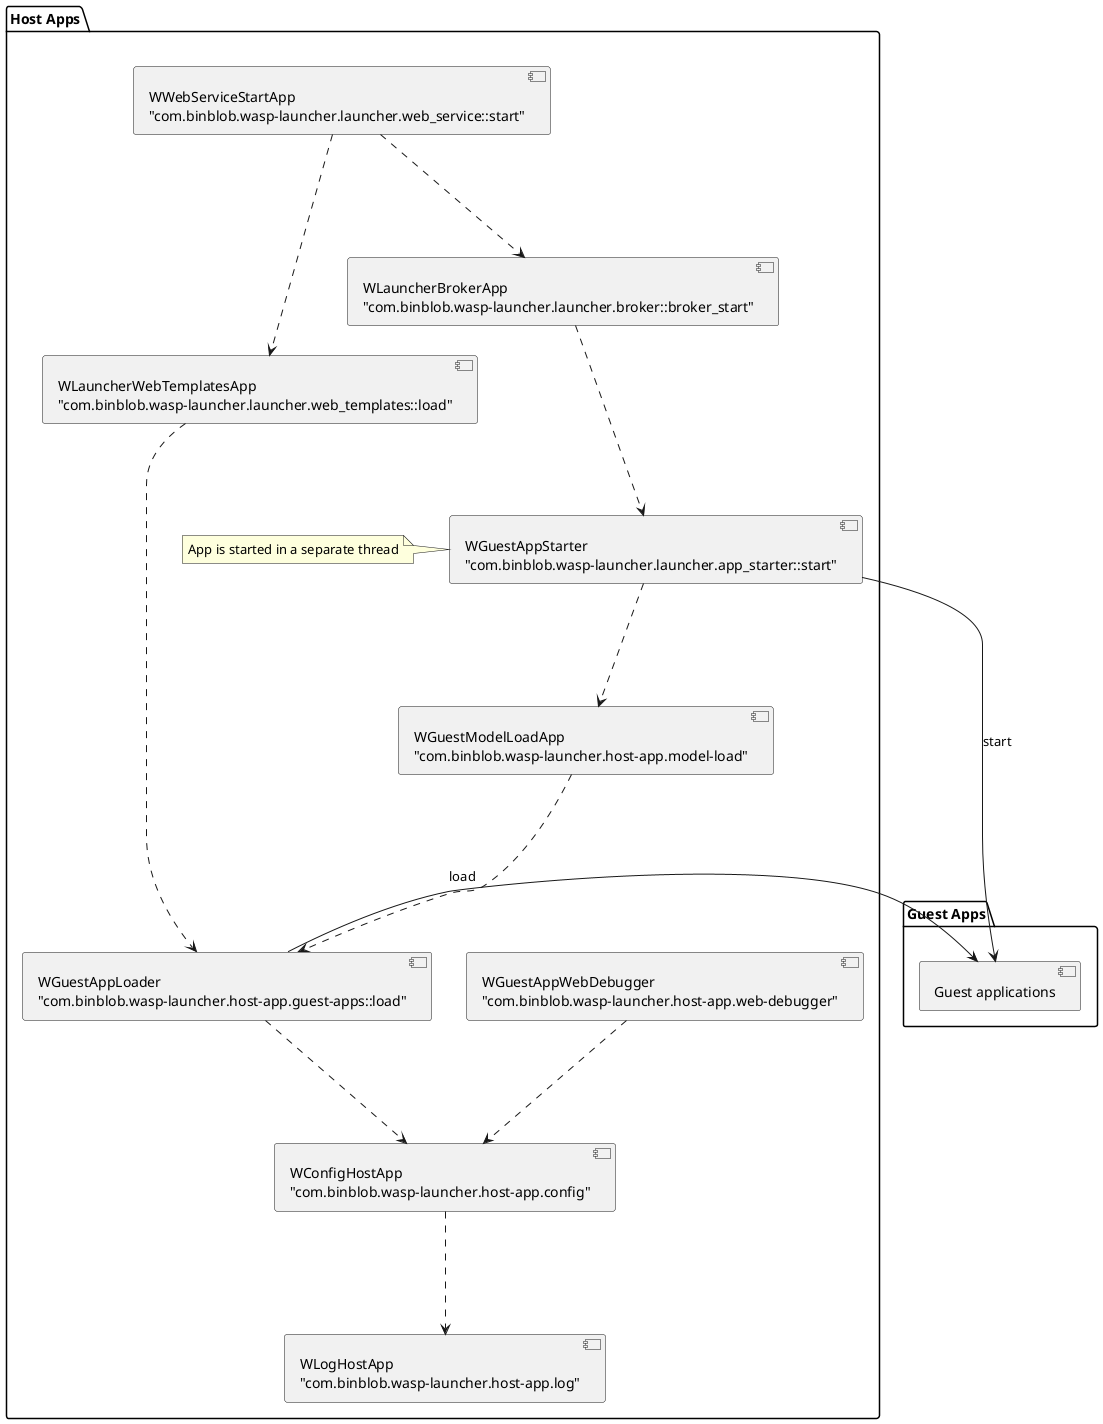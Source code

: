 @startuml

package "Host Apps" {
component log [
WLogHostApp
"com.binblob.wasp-launcher.host-app.log"
]

component config [
WConfigHostApp
"com.binblob.wasp-launcher.host-app.config"
]

component loader [
WGuestAppLoader
"com.binblob.wasp-launcher.host-app.guest-apps::load"
]

component model [
WGuestModelLoadApp
"com.binblob.wasp-launcher.host-app.model-load"
]

component starter [
WGuestAppStarter
"com.binblob.wasp-launcher.launcher.app_starter::start"
]

note left of starter
App is started in a separate thread
end note

component template [
WLauncherWebTemplatesApp
"com.binblob.wasp-launcher.launcher.web_templates::load"
]

component debugger [
WGuestAppWebDebugger
"com.binblob.wasp-launcher.host-app.web-debugger"
]

component broker [
WLauncherBrokerApp
"com.binblob.wasp-launcher.launcher.broker::broker_start"
]

component web_host [
WWebServiceStartApp
"com.binblob.wasp-launcher.launcher.web_service::start"
]

config .-down-> log
loader .-down-> config
model .-down-> loader
template .-down-> loader
starter .-down-> model
broker .-down-> starter
web_host .-down-> broker
web_host .-down-> template
debugger .-down-> config

}

package "Guest Apps" {
component guest_apps [
	Guest applications
]

loader -> guest_apps: load
starter -> guest_apps: start
}

@enduml

